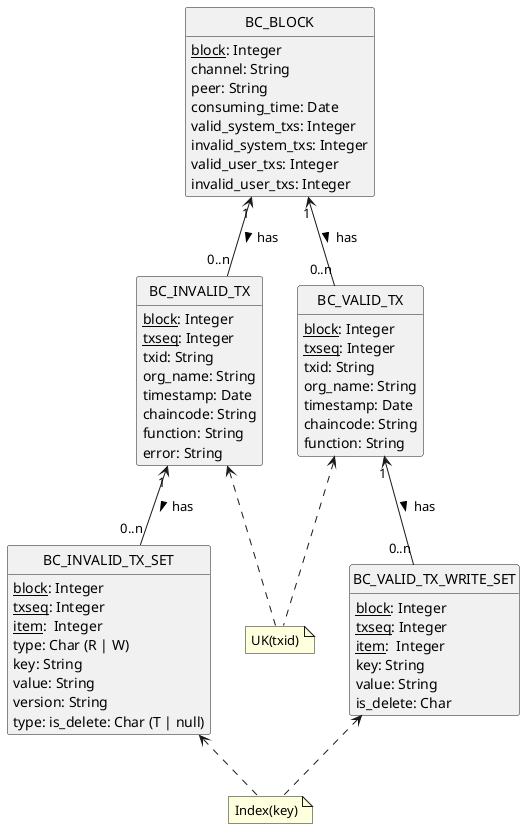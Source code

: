 @startuml diagrama-de-entidad-relaciones

!define primary_key(x) <u>x</u>

hide circle
hide methods

class BC_BLOCK { 
	  primary_key(block): Integer
      channel: String
	  peer: String
	  consuming_time: Date
	  valid_system_txs: Integer
	  invalid_system_txs: Integer
	  valid_user_txs: Integer
	  invalid_user_txs: Integer
} 

class BC_VALID_TX { 
	  primary_key(block): Integer 
	  primary_key(txseq): Integer 
	  txid: String  
	  org_name: String  
	  timestamp: Date    
	  chaincode: String  
	  function: String  
} 

class BC_INVALID_TX { 
      primary_key(block): Integer 
	  primary_key(txseq): Integer 
	  txid: String  
	  org_name: String  
	  timestamp: Date    
	  chaincode: String  
	  function: String  
	  error: String  
	  } 
 
class BC_VALID_TX_WRITE_SET { 
      primary_key(block): Integer 
	  primary_key(txseq): Integer 
	  primary_key(item):  Integer 
	  key: String  
	  value: String  
	  is_delete: Char    
} 

class BC_INVALID_TX_SET { 
      primary_key(block): Integer 
	  primary_key(txseq): Integer 
	  primary_key(item):  Integer 
	  {field} type: Char (R | W)   
	  key: String  
	  value: String  
	  version: String  
	  {field} type: is_delete: Char (T | null)    
}

BC_VALID_TX "0..n" --up> "1" BC_BLOCK : < has
BC_INVALID_TX "0..n" --up> "1" BC_BLOCK : < has
BC_INVALID_TX_SET "0..n" --up> "1" BC_INVALID_TX : < has
BC_VALID_TX_WRITE_SET "0..n" --up> "1" BC_VALID_TX : < has

note "UK(txid)" as NOTE_UK_TXID
NOTE_UK_TXID ..up> BC_VALID_TX
NOTE_UK_TXID ..up> BC_INVALID_TX

note "Index(key)" as NOTE_INDEX_KEY
NOTE_INDEX_KEY ..up> BC_VALID_TX_WRITE_SET
NOTE_INDEX_KEY ..up> BC_INVALID_TX_SET

@enduml
